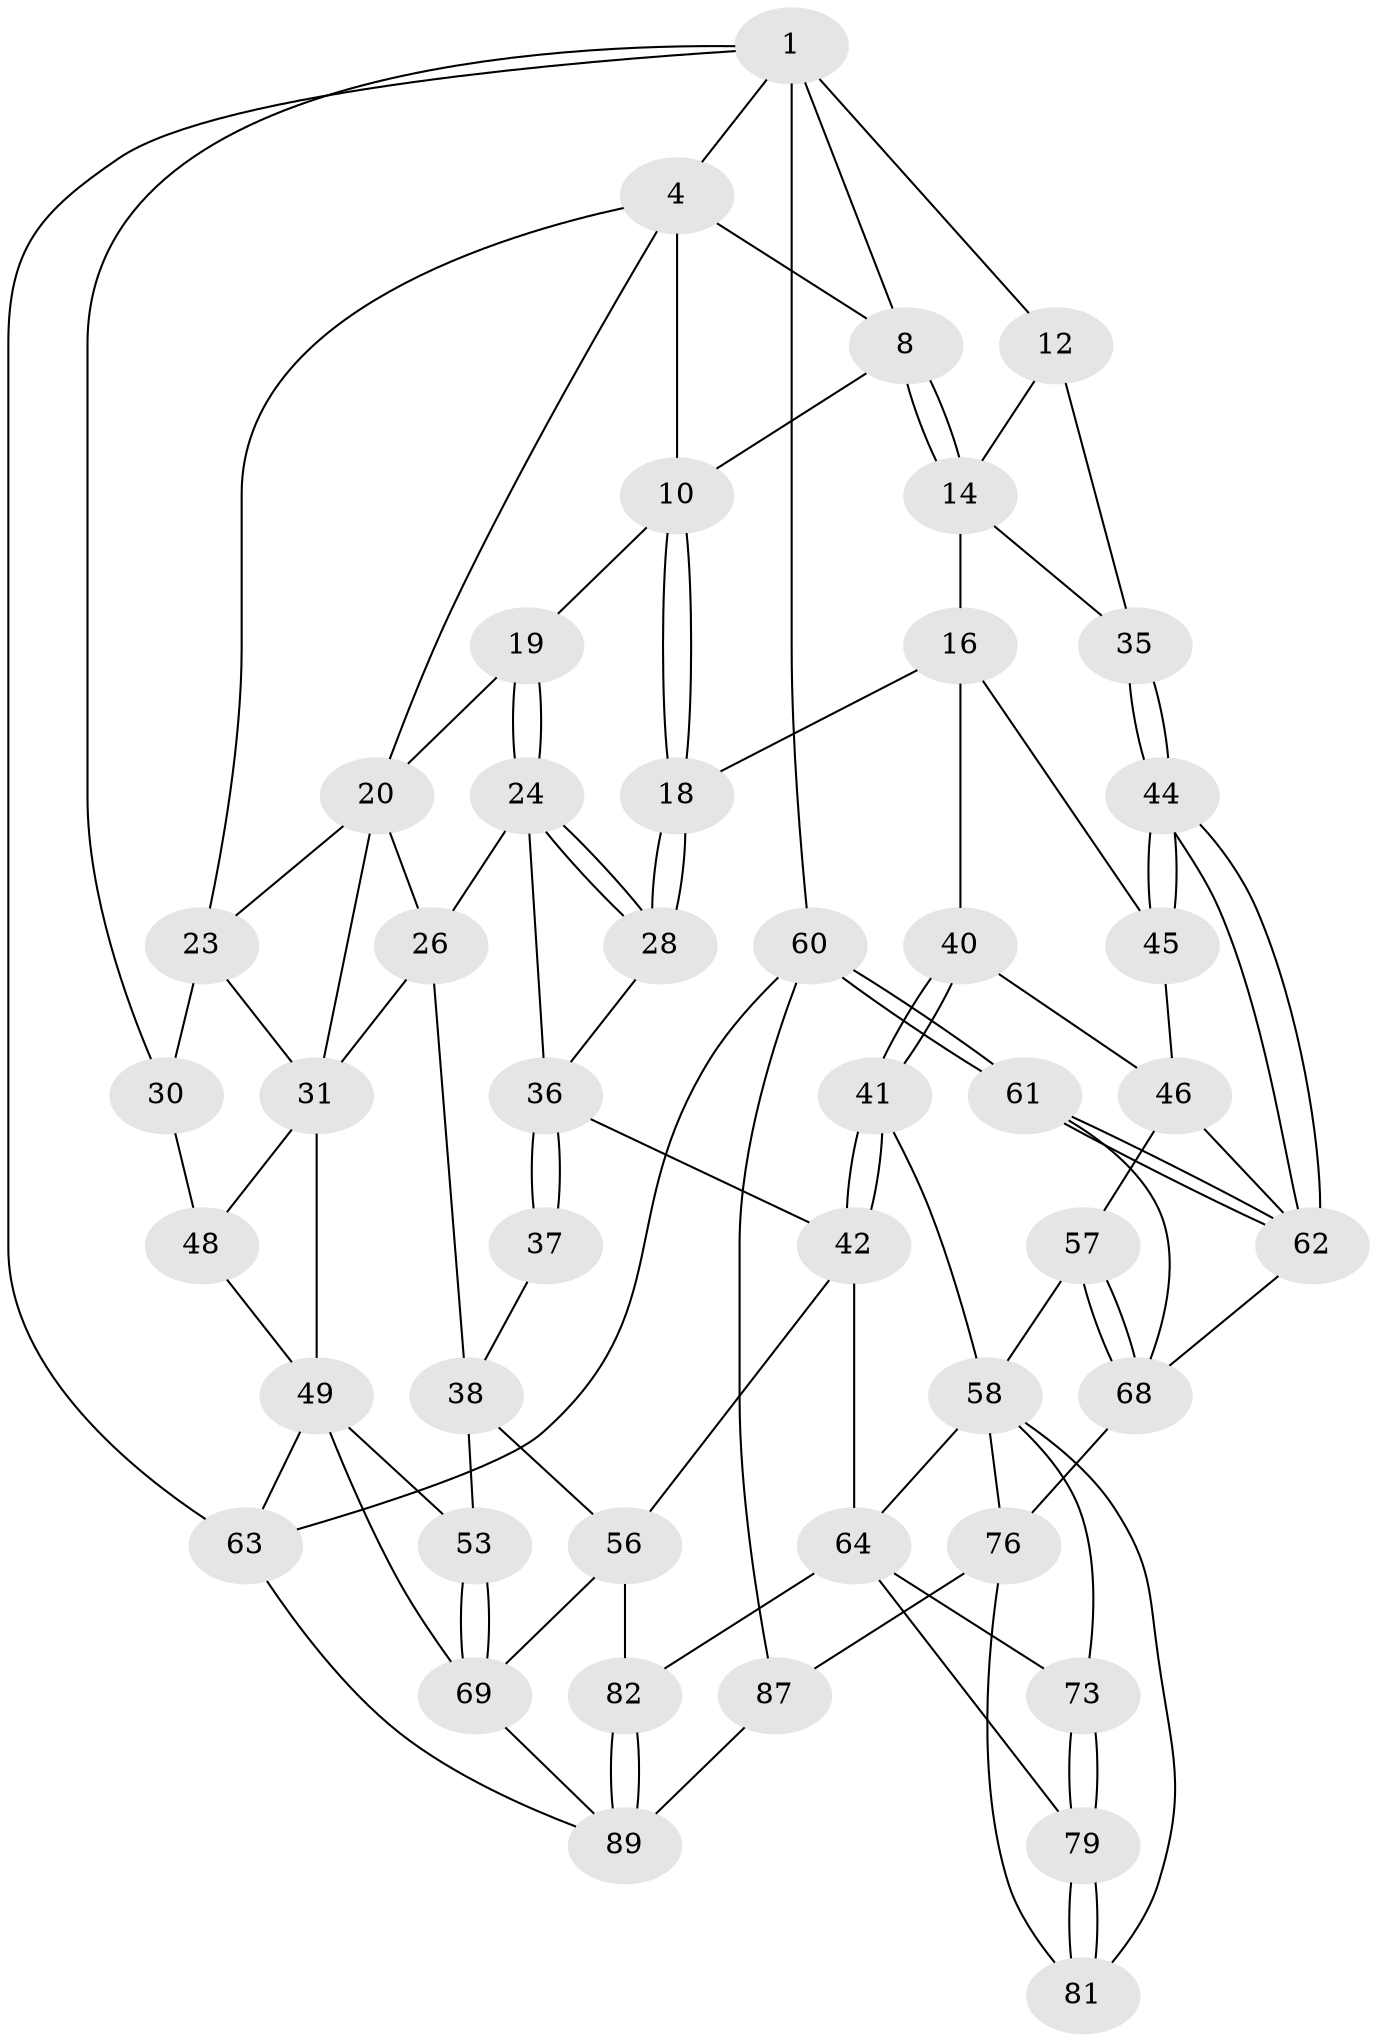 // original degree distribution, {3: 0.021739130434782608, 6: 0.2391304347826087, 5: 0.4782608695652174, 4: 0.2608695652173913}
// Generated by graph-tools (version 1.1) at 2025/17/03/09/25 04:17:16]
// undirected, 46 vertices, 104 edges
graph export_dot {
graph [start="1"]
  node [color=gray90,style=filled];
  1 [pos="+0.8815349487230241+0",super="+2+7"];
  4 [pos="+0+0",super="+5+21"];
  8 [pos="+0.8348004155800719+0.07770739266737883",super="+9"];
  10 [pos="+0.6370530168427766+0.13022050411412708",super="+11"];
  12 [pos="+0.9735109878847831+0.08995960579515389",super="+13"];
  14 [pos="+0.837157603016656+0.21673741769679009",super="+15"];
  16 [pos="+0.7837553375606566+0.2692284936688435",super="+17"];
  18 [pos="+0.6621517329279449+0.22560895020652136"];
  19 [pos="+0.39297145421752006+0.0456224412569607"];
  20 [pos="+0.22735530755494457+0.10059971981888907",super="+22"];
  23 [pos="+0.10043130177817731+0.18532458619743378",super="+29"];
  24 [pos="+0.4009312980528127+0.22208803169130764",super="+25"];
  26 [pos="+0.31982416701294303+0.25264445689240245",super="+33"];
  28 [pos="+0.5817199386749135+0.25078522964775213"];
  30 [pos="+0+0.15333620268564177"];
  31 [pos="+0.11880708156945013+0.37769609153083866",super="+34+32"];
  35 [pos="+1+0.24752606242226452"];
  36 [pos="+0.37925319715372524+0.4012112840963628",super="+39"];
  37 [pos="+0.3791568971416624+0.40698364873106"];
  38 [pos="+0.37512298854884274+0.40991771345979205",super="+52"];
  40 [pos="+0.7361139282243337+0.378097134665667"];
  41 [pos="+0.6557748522211991+0.4647067499228614"];
  42 [pos="+0.5271686591679833+0.5118456267794543",super="+55"];
  44 [pos="+1+0.40896495054765947"];
  45 [pos="+0.9561806366902077+0.3912085719870895"];
  46 [pos="+0.9020308445427011+0.5301918288551366",super="+47"];
  48 [pos="+0+0.3345456772108737"];
  49 [pos="+0.13601217527791448+0.42148974184881344",super="+50+54"];
  53 [pos="+0.23366217607486534+0.5026729668298566"];
  56 [pos="+0.39664437857970897+0.7037594512902745",super="+71"];
  57 [pos="+0.7797926637346015+0.5823439904564847"];
  58 [pos="+0.777269424988976+0.5844878143571791",super="+59+72"];
  60 [pos="+1+1"];
  61 [pos="+1+0.7009173388948494"];
  62 [pos="+1+0.5978116580696115",super="+67"];
  63 [pos="+0+1"];
  64 [pos="+0.6588623316829769+0.6514063594323247",super="+65"];
  68 [pos="+0.8886173434052652+0.5836994860069739",super="+74"];
  69 [pos="+0.35664690155083373+0.7264426646650033",super="+70"];
  73 [pos="+0.6822297814966082+0.6638708035087117"];
  76 [pos="+0.8191771937939111+0.748629618315659",super="+84"];
  79 [pos="+0.6393023598243778+0.7971972125361937"];
  81 [pos="+0.6477571622495529+0.8058880586356922"];
  82 [pos="+0.415905118881321+0.9135002962604659"];
  87 [pos="+0.6091631639505874+1",super="+90+88"];
  89 [pos="+0.4379869680453792+1",super="+91"];
  1 -- 4;
  1 -- 60;
  1 -- 30;
  1 -- 63;
  1 -- 8;
  1 -- 12 [weight=2];
  4 -- 8;
  4 -- 10;
  4 -- 20;
  4 -- 23;
  8 -- 14;
  8 -- 14;
  8 -- 10;
  10 -- 18;
  10 -- 18;
  10 -- 19;
  12 -- 14;
  12 -- 35;
  14 -- 16;
  14 -- 35;
  16 -- 45;
  16 -- 40;
  16 -- 18;
  18 -- 28;
  18 -- 28;
  19 -- 20;
  19 -- 24;
  19 -- 24;
  20 -- 26;
  20 -- 23;
  20 -- 31;
  23 -- 31;
  23 -- 30;
  24 -- 28;
  24 -- 28;
  24 -- 26;
  24 -- 36;
  26 -- 38;
  26 -- 31;
  28 -- 36;
  30 -- 48;
  31 -- 49;
  31 -- 48;
  35 -- 44;
  35 -- 44;
  36 -- 37 [weight=2];
  36 -- 37;
  36 -- 42;
  37 -- 38;
  38 -- 56;
  38 -- 53;
  40 -- 41;
  40 -- 41;
  40 -- 46;
  41 -- 42;
  41 -- 42;
  41 -- 58;
  42 -- 56;
  42 -- 64;
  44 -- 45;
  44 -- 45;
  44 -- 62;
  44 -- 62;
  45 -- 46;
  46 -- 62;
  46 -- 57;
  48 -- 49;
  49 -- 63;
  49 -- 69;
  49 -- 53;
  53 -- 69;
  53 -- 69;
  56 -- 82;
  56 -- 69;
  57 -- 58;
  57 -- 68;
  57 -- 68;
  58 -- 64;
  58 -- 73;
  58 -- 81;
  58 -- 76;
  60 -- 61;
  60 -- 61;
  60 -- 63;
  60 -- 87;
  61 -- 62;
  61 -- 62;
  61 -- 68;
  62 -- 68;
  63 -- 89;
  64 -- 73;
  64 -- 82;
  64 -- 79;
  68 -- 76 [weight=2];
  69 -- 89;
  73 -- 79;
  73 -- 79;
  76 -- 81;
  76 -- 87 [weight=2];
  79 -- 81;
  79 -- 81;
  82 -- 89;
  82 -- 89;
  87 -- 89 [weight=2];
}
